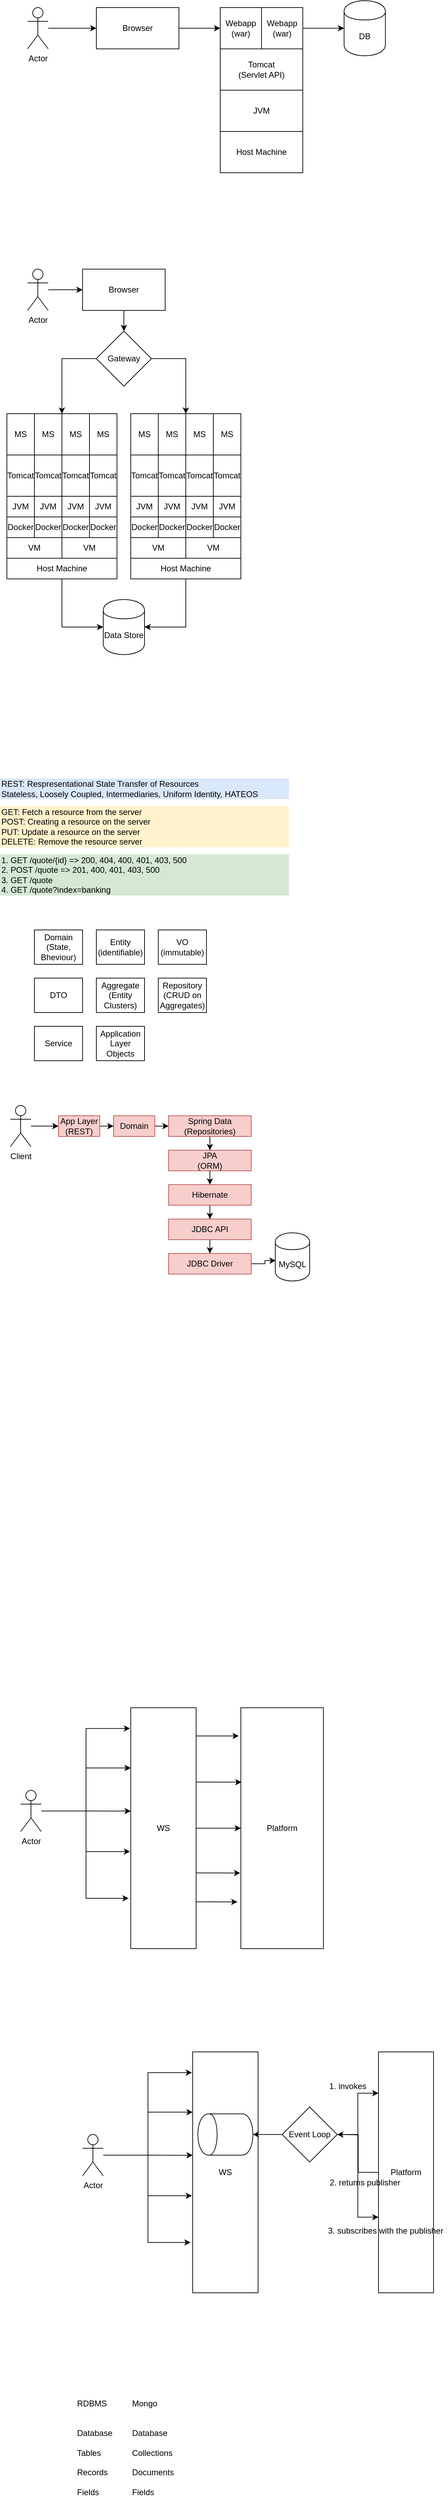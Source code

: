 <mxfile version="12.9.3" type="device"><diagram id="0_Q87cBaIZGmIIAYD0y0" name="Page-1"><mxGraphModel dx="542" dy="397" grid="1" gridSize="10" guides="1" tooltips="1" connect="1" arrows="1" fold="1" page="1" pageScale="1" pageWidth="827" pageHeight="1169" math="0" shadow="0"><root><mxCell id="0"/><mxCell id="1" parent="0"/><mxCell id="QxBqi2OCHLS42QjWo6vB-1" value="Host Machine" style="rounded=0;whiteSpace=wrap;html=1;" vertex="1" parent="1"><mxGeometry x="370" y="270" width="120" height="60" as="geometry"/></mxCell><mxCell id="QxBqi2OCHLS42QjWo6vB-2" value="JVM" style="rounded=0;whiteSpace=wrap;html=1;" vertex="1" parent="1"><mxGeometry x="370" y="210" width="120" height="60" as="geometry"/></mxCell><mxCell id="QxBqi2OCHLS42QjWo6vB-3" value="Tomcat&lt;br&gt;(Servlet API)" style="rounded=0;whiteSpace=wrap;html=1;" vertex="1" parent="1"><mxGeometry x="370" y="150" width="120" height="60" as="geometry"/></mxCell><mxCell id="QxBqi2OCHLS42QjWo6vB-4" value="Webapp&lt;br&gt;(war)" style="rounded=0;whiteSpace=wrap;html=1;" vertex="1" parent="1"><mxGeometry x="370" y="90" width="60" height="60" as="geometry"/></mxCell><mxCell id="QxBqi2OCHLS42QjWo6vB-10" style="edgeStyle=orthogonalEdgeStyle;rounded=0;orthogonalLoop=1;jettySize=auto;html=1;" edge="1" parent="1" source="QxBqi2OCHLS42QjWo6vB-5" target="QxBqi2OCHLS42QjWo6vB-9"><mxGeometry relative="1" as="geometry"/></mxCell><mxCell id="QxBqi2OCHLS42QjWo6vB-5" value="Webapp&lt;br&gt;(war)" style="rounded=0;whiteSpace=wrap;html=1;" vertex="1" parent="1"><mxGeometry x="430" y="90" width="60" height="60" as="geometry"/></mxCell><mxCell id="QxBqi2OCHLS42QjWo6vB-7" style="edgeStyle=orthogonalEdgeStyle;rounded=0;orthogonalLoop=1;jettySize=auto;html=1;entryX=0;entryY=0.5;entryDx=0;entryDy=0;" edge="1" parent="1" source="QxBqi2OCHLS42QjWo6vB-6" target="QxBqi2OCHLS42QjWo6vB-4"><mxGeometry relative="1" as="geometry"/></mxCell><mxCell id="QxBqi2OCHLS42QjWo6vB-6" value="Browser" style="rounded=0;whiteSpace=wrap;html=1;" vertex="1" parent="1"><mxGeometry x="190" y="90" width="120" height="60" as="geometry"/></mxCell><mxCell id="QxBqi2OCHLS42QjWo6vB-12" style="edgeStyle=orthogonalEdgeStyle;rounded=0;orthogonalLoop=1;jettySize=auto;html=1;entryX=0;entryY=0.5;entryDx=0;entryDy=0;" edge="1" parent="1" source="QxBqi2OCHLS42QjWo6vB-8" target="QxBqi2OCHLS42QjWo6vB-6"><mxGeometry relative="1" as="geometry"/></mxCell><mxCell id="QxBqi2OCHLS42QjWo6vB-8" value="Actor" style="shape=umlActor;verticalLabelPosition=bottom;labelBackgroundColor=#ffffff;verticalAlign=top;html=1;outlineConnect=0;" vertex="1" parent="1"><mxGeometry x="90" y="90" width="30" height="60" as="geometry"/></mxCell><mxCell id="QxBqi2OCHLS42QjWo6vB-9" value="DB" style="shape=cylinder;whiteSpace=wrap;html=1;boundedLbl=1;backgroundOutline=1;" vertex="1" parent="1"><mxGeometry x="550" y="80" width="60" height="80" as="geometry"/></mxCell><mxCell id="QxBqi2OCHLS42QjWo6vB-41" style="edgeStyle=orthogonalEdgeStyle;rounded=0;orthogonalLoop=1;jettySize=auto;html=1;" edge="1" parent="1" source="QxBqi2OCHLS42QjWo6vB-13" target="QxBqi2OCHLS42QjWo6vB-23"><mxGeometry relative="1" as="geometry"><Array as="points"><mxPoint x="140" y="990"/></Array></mxGeometry></mxCell><mxCell id="QxBqi2OCHLS42QjWo6vB-13" value="Host Machine" style="rounded=0;whiteSpace=wrap;html=1;" vertex="1" parent="1"><mxGeometry x="60" y="890" width="160" height="30" as="geometry"/></mxCell><mxCell id="QxBqi2OCHLS42QjWo6vB-14" value="JVM" style="rounded=0;whiteSpace=wrap;html=1;" vertex="1" parent="1"><mxGeometry x="60" y="800" width="40" height="30" as="geometry"/></mxCell><mxCell id="QxBqi2OCHLS42QjWo6vB-15" value="Tomcat" style="rounded=0;whiteSpace=wrap;html=1;" vertex="1" parent="1"><mxGeometry x="60" y="740" width="40" height="60" as="geometry"/></mxCell><mxCell id="QxBqi2OCHLS42QjWo6vB-16" value="MS" style="rounded=0;whiteSpace=wrap;html=1;" vertex="1" parent="1"><mxGeometry x="60" y="680" width="40" height="60" as="geometry"/></mxCell><mxCell id="QxBqi2OCHLS42QjWo6vB-37" style="edgeStyle=orthogonalEdgeStyle;rounded=0;orthogonalLoop=1;jettySize=auto;html=1;entryX=0.5;entryY=0;entryDx=0;entryDy=0;" edge="1" parent="1" source="QxBqi2OCHLS42QjWo6vB-20" target="QxBqi2OCHLS42QjWo6vB-36"><mxGeometry relative="1" as="geometry"/></mxCell><mxCell id="QxBqi2OCHLS42QjWo6vB-20" value="Browser" style="rounded=0;whiteSpace=wrap;html=1;" vertex="1" parent="1"><mxGeometry x="170" y="470" width="120" height="60" as="geometry"/></mxCell><mxCell id="QxBqi2OCHLS42QjWo6vB-21" style="edgeStyle=orthogonalEdgeStyle;rounded=0;orthogonalLoop=1;jettySize=auto;html=1;entryX=0;entryY=0.5;entryDx=0;entryDy=0;" edge="1" parent="1" source="QxBqi2OCHLS42QjWo6vB-22" target="QxBqi2OCHLS42QjWo6vB-20"><mxGeometry relative="1" as="geometry"/></mxCell><mxCell id="QxBqi2OCHLS42QjWo6vB-22" value="Actor" style="shape=umlActor;verticalLabelPosition=bottom;labelBackgroundColor=#ffffff;verticalAlign=top;html=1;outlineConnect=0;" vertex="1" parent="1"><mxGeometry x="90" y="470" width="30" height="60" as="geometry"/></mxCell><mxCell id="QxBqi2OCHLS42QjWo6vB-23" value="Data Store" style="shape=cylinder;whiteSpace=wrap;html=1;boundedLbl=1;backgroundOutline=1;" vertex="1" parent="1"><mxGeometry x="200" y="950" width="60" height="80" as="geometry"/></mxCell><mxCell id="QxBqi2OCHLS42QjWo6vB-38" style="edgeStyle=orthogonalEdgeStyle;rounded=0;orthogonalLoop=1;jettySize=auto;html=1;entryX=1;entryY=0;entryDx=0;entryDy=0;" edge="1" parent="1" source="QxBqi2OCHLS42QjWo6vB-36" target="QxBqi2OCHLS42QjWo6vB-58"><mxGeometry relative="1" as="geometry"><Array as="points"><mxPoint x="140" y="600"/></Array></mxGeometry></mxCell><mxCell id="QxBqi2OCHLS42QjWo6vB-91" style="edgeStyle=orthogonalEdgeStyle;rounded=0;orthogonalLoop=1;jettySize=auto;html=1;entryX=1;entryY=0;entryDx=0;entryDy=0;" edge="1" parent="1" source="QxBqi2OCHLS42QjWo6vB-36" target="QxBqi2OCHLS42QjWo6vB-80"><mxGeometry relative="1" as="geometry"/></mxCell><mxCell id="QxBqi2OCHLS42QjWo6vB-36" value="Gateway" style="rhombus;whiteSpace=wrap;html=1;" vertex="1" parent="1"><mxGeometry x="190" y="560" width="80" height="80" as="geometry"/></mxCell><mxCell id="QxBqi2OCHLS42QjWo6vB-45" value="VM" style="rounded=0;whiteSpace=wrap;html=1;" vertex="1" parent="1"><mxGeometry x="60" y="860" width="80" height="30" as="geometry"/></mxCell><mxCell id="QxBqi2OCHLS42QjWo6vB-50" value="Docker" style="rounded=0;whiteSpace=wrap;html=1;" vertex="1" parent="1"><mxGeometry x="60" y="830" width="40" height="30" as="geometry"/></mxCell><mxCell id="QxBqi2OCHLS42QjWo6vB-51" value="VM" style="rounded=0;whiteSpace=wrap;html=1;" vertex="1" parent="1"><mxGeometry x="140" y="860" width="80" height="30" as="geometry"/></mxCell><mxCell id="QxBqi2OCHLS42QjWo6vB-52" value="Docker" style="rounded=0;whiteSpace=wrap;html=1;" vertex="1" parent="1"><mxGeometry x="100" y="830" width="40" height="30" as="geometry"/></mxCell><mxCell id="QxBqi2OCHLS42QjWo6vB-53" value="Docker" style="rounded=0;whiteSpace=wrap;html=1;" vertex="1" parent="1"><mxGeometry x="140" y="830" width="40" height="30" as="geometry"/></mxCell><mxCell id="QxBqi2OCHLS42QjWo6vB-54" value="Docker" style="rounded=0;whiteSpace=wrap;html=1;" vertex="1" parent="1"><mxGeometry x="180" y="830" width="40" height="30" as="geometry"/></mxCell><mxCell id="QxBqi2OCHLS42QjWo6vB-56" value="JVM" style="rounded=0;whiteSpace=wrap;html=1;" vertex="1" parent="1"><mxGeometry x="100" y="800" width="40" height="30" as="geometry"/></mxCell><mxCell id="QxBqi2OCHLS42QjWo6vB-57" value="Tomcat" style="rounded=0;whiteSpace=wrap;html=1;" vertex="1" parent="1"><mxGeometry x="100" y="740" width="40" height="60" as="geometry"/></mxCell><mxCell id="QxBqi2OCHLS42QjWo6vB-58" value="MS" style="rounded=0;whiteSpace=wrap;html=1;" vertex="1" parent="1"><mxGeometry x="100" y="680" width="40" height="60" as="geometry"/></mxCell><mxCell id="QxBqi2OCHLS42QjWo6vB-59" value="Docker" style="rounded=0;whiteSpace=wrap;html=1;" vertex="1" parent="1"><mxGeometry x="100" y="830" width="40" height="30" as="geometry"/></mxCell><mxCell id="QxBqi2OCHLS42QjWo6vB-60" value="JVM" style="rounded=0;whiteSpace=wrap;html=1;" vertex="1" parent="1"><mxGeometry x="140" y="800" width="40" height="30" as="geometry"/></mxCell><mxCell id="QxBqi2OCHLS42QjWo6vB-61" value="Tomcat" style="rounded=0;whiteSpace=wrap;html=1;" vertex="1" parent="1"><mxGeometry x="140" y="740" width="40" height="60" as="geometry"/></mxCell><mxCell id="QxBqi2OCHLS42QjWo6vB-62" value="MS" style="rounded=0;whiteSpace=wrap;html=1;" vertex="1" parent="1"><mxGeometry x="140" y="680" width="40" height="60" as="geometry"/></mxCell><mxCell id="QxBqi2OCHLS42QjWo6vB-63" value="Docker" style="rounded=0;whiteSpace=wrap;html=1;" vertex="1" parent="1"><mxGeometry x="140" y="830" width="40" height="30" as="geometry"/></mxCell><mxCell id="QxBqi2OCHLS42QjWo6vB-64" value="JVM" style="rounded=0;whiteSpace=wrap;html=1;" vertex="1" parent="1"><mxGeometry x="180" y="800" width="40" height="30" as="geometry"/></mxCell><mxCell id="QxBqi2OCHLS42QjWo6vB-65" value="Tomcat" style="rounded=0;whiteSpace=wrap;html=1;" vertex="1" parent="1"><mxGeometry x="180" y="740" width="40" height="60" as="geometry"/></mxCell><mxCell id="QxBqi2OCHLS42QjWo6vB-66" value="MS" style="rounded=0;whiteSpace=wrap;html=1;" vertex="1" parent="1"><mxGeometry x="180" y="680" width="40" height="60" as="geometry"/></mxCell><mxCell id="QxBqi2OCHLS42QjWo6vB-67" value="Docker" style="rounded=0;whiteSpace=wrap;html=1;" vertex="1" parent="1"><mxGeometry x="180" y="830" width="40" height="30" as="geometry"/></mxCell><mxCell id="QxBqi2OCHLS42QjWo6vB-90" style="edgeStyle=orthogonalEdgeStyle;rounded=0;orthogonalLoop=1;jettySize=auto;html=1;entryX=1;entryY=0.5;entryDx=0;entryDy=0;" edge="1" parent="1" source="QxBqi2OCHLS42QjWo6vB-68" target="QxBqi2OCHLS42QjWo6vB-23"><mxGeometry relative="1" as="geometry"/></mxCell><mxCell id="QxBqi2OCHLS42QjWo6vB-68" value="Host Machine" style="rounded=0;whiteSpace=wrap;html=1;" vertex="1" parent="1"><mxGeometry x="240" y="890" width="160" height="30" as="geometry"/></mxCell><mxCell id="QxBqi2OCHLS42QjWo6vB-69" value="JVM" style="rounded=0;whiteSpace=wrap;html=1;" vertex="1" parent="1"><mxGeometry x="240" y="800" width="40" height="30" as="geometry"/></mxCell><mxCell id="QxBqi2OCHLS42QjWo6vB-70" value="Tomcat" style="rounded=0;whiteSpace=wrap;html=1;" vertex="1" parent="1"><mxGeometry x="240" y="740" width="40" height="60" as="geometry"/></mxCell><mxCell id="QxBqi2OCHLS42QjWo6vB-71" value="MS" style="rounded=0;whiteSpace=wrap;html=1;" vertex="1" parent="1"><mxGeometry x="240" y="680" width="40" height="60" as="geometry"/></mxCell><mxCell id="QxBqi2OCHLS42QjWo6vB-72" value="VM" style="rounded=0;whiteSpace=wrap;html=1;" vertex="1" parent="1"><mxGeometry x="240" y="860" width="80" height="30" as="geometry"/></mxCell><mxCell id="QxBqi2OCHLS42QjWo6vB-73" value="Docker" style="rounded=0;whiteSpace=wrap;html=1;" vertex="1" parent="1"><mxGeometry x="240" y="830" width="40" height="30" as="geometry"/></mxCell><mxCell id="QxBqi2OCHLS42QjWo6vB-74" value="VM" style="rounded=0;whiteSpace=wrap;html=1;" vertex="1" parent="1"><mxGeometry x="320" y="860" width="80" height="30" as="geometry"/></mxCell><mxCell id="QxBqi2OCHLS42QjWo6vB-75" value="Docker" style="rounded=0;whiteSpace=wrap;html=1;" vertex="1" parent="1"><mxGeometry x="280" y="830" width="40" height="30" as="geometry"/></mxCell><mxCell id="QxBqi2OCHLS42QjWo6vB-76" value="Docker" style="rounded=0;whiteSpace=wrap;html=1;" vertex="1" parent="1"><mxGeometry x="320" y="830" width="40" height="30" as="geometry"/></mxCell><mxCell id="QxBqi2OCHLS42QjWo6vB-77" value="Docker" style="rounded=0;whiteSpace=wrap;html=1;" vertex="1" parent="1"><mxGeometry x="360" y="830" width="40" height="30" as="geometry"/></mxCell><mxCell id="QxBqi2OCHLS42QjWo6vB-78" value="JVM" style="rounded=0;whiteSpace=wrap;html=1;" vertex="1" parent="1"><mxGeometry x="280" y="800" width="40" height="30" as="geometry"/></mxCell><mxCell id="QxBqi2OCHLS42QjWo6vB-79" value="Tomcat" style="rounded=0;whiteSpace=wrap;html=1;" vertex="1" parent="1"><mxGeometry x="280" y="740" width="40" height="60" as="geometry"/></mxCell><mxCell id="QxBqi2OCHLS42QjWo6vB-80" value="MS" style="rounded=0;whiteSpace=wrap;html=1;" vertex="1" parent="1"><mxGeometry x="280" y="680" width="40" height="60" as="geometry"/></mxCell><mxCell id="QxBqi2OCHLS42QjWo6vB-81" value="Docker" style="rounded=0;whiteSpace=wrap;html=1;" vertex="1" parent="1"><mxGeometry x="280" y="830" width="40" height="30" as="geometry"/></mxCell><mxCell id="QxBqi2OCHLS42QjWo6vB-82" value="JVM" style="rounded=0;whiteSpace=wrap;html=1;" vertex="1" parent="1"><mxGeometry x="320" y="800" width="40" height="30" as="geometry"/></mxCell><mxCell id="QxBqi2OCHLS42QjWo6vB-83" value="Tomcat" style="rounded=0;whiteSpace=wrap;html=1;" vertex="1" parent="1"><mxGeometry x="320" y="740" width="40" height="60" as="geometry"/></mxCell><mxCell id="QxBqi2OCHLS42QjWo6vB-84" value="MS" style="rounded=0;whiteSpace=wrap;html=1;" vertex="1" parent="1"><mxGeometry x="320" y="680" width="40" height="60" as="geometry"/></mxCell><mxCell id="QxBqi2OCHLS42QjWo6vB-85" value="Docker" style="rounded=0;whiteSpace=wrap;html=1;" vertex="1" parent="1"><mxGeometry x="320" y="830" width="40" height="30" as="geometry"/></mxCell><mxCell id="QxBqi2OCHLS42QjWo6vB-86" value="JVM" style="rounded=0;whiteSpace=wrap;html=1;" vertex="1" parent="1"><mxGeometry x="360" y="800" width="40" height="30" as="geometry"/></mxCell><mxCell id="QxBqi2OCHLS42QjWo6vB-87" value="Tomcat" style="rounded=0;whiteSpace=wrap;html=1;" vertex="1" parent="1"><mxGeometry x="360" y="740" width="40" height="60" as="geometry"/></mxCell><mxCell id="QxBqi2OCHLS42QjWo6vB-88" value="MS" style="rounded=0;whiteSpace=wrap;html=1;" vertex="1" parent="1"><mxGeometry x="360" y="680" width="40" height="60" as="geometry"/></mxCell><mxCell id="QxBqi2OCHLS42QjWo6vB-89" value="Docker" style="rounded=0;whiteSpace=wrap;html=1;" vertex="1" parent="1"><mxGeometry x="360" y="830" width="40" height="30" as="geometry"/></mxCell><mxCell id="QxBqi2OCHLS42QjWo6vB-92" value="REST: Respresentational State Transfer of Resources&lt;br&gt;Stateless, Loosely Coupled, Intermediaries, Uniform Identity, HATEOS" style="text;html=1;strokeColor=none;fillColor=#dae8fc;align=left;verticalAlign=middle;whiteSpace=wrap;rounded=0;" vertex="1" parent="1"><mxGeometry x="50" y="1210" width="420" height="30" as="geometry"/></mxCell><mxCell id="QxBqi2OCHLS42QjWo6vB-93" value="GET: Fetch a resource from the server&lt;br&gt;POST: Creating a resource on the server&lt;br&gt;PUT: Update a resource on the server&lt;br&gt;DELETE: Remove the resource server" style="text;html=1;strokeColor=none;fillColor=#fff2cc;align=left;verticalAlign=middle;whiteSpace=wrap;rounded=0;" vertex="1" parent="1"><mxGeometry x="50" y="1250" width="420" height="60" as="geometry"/></mxCell><mxCell id="QxBqi2OCHLS42QjWo6vB-94" value="1. GET /quote/{id} =&amp;gt; 200, 404, 400, 401, 403, 500&amp;nbsp;&lt;br&gt;2. POST /quote =&amp;gt; 201, 400, 401, 403, 500&lt;br&gt;3. GET /quote&lt;br&gt;4. GET /quote?index=banking" style="text;html=1;strokeColor=none;fillColor=#d5e8d4;align=left;verticalAlign=middle;whiteSpace=wrap;rounded=0;" vertex="1" parent="1"><mxGeometry x="50" y="1320" width="420" height="60" as="geometry"/></mxCell><mxCell id="QxBqi2OCHLS42QjWo6vB-95" value="Domain&lt;br&gt;(State, Bheviour)" style="rounded=0;whiteSpace=wrap;html=1;align=center;" vertex="1" parent="1"><mxGeometry x="100" y="1430" width="70" height="50" as="geometry"/></mxCell><mxCell id="QxBqi2OCHLS42QjWo6vB-96" value="Entity&lt;br&gt;(identifiable)" style="rounded=0;whiteSpace=wrap;html=1;align=center;" vertex="1" parent="1"><mxGeometry x="190" y="1430" width="70" height="50" as="geometry"/></mxCell><mxCell id="QxBqi2OCHLS42QjWo6vB-97" value="VO&lt;br&gt;(immutable)" style="rounded=0;whiteSpace=wrap;html=1;align=center;" vertex="1" parent="1"><mxGeometry x="280" y="1430" width="70" height="50" as="geometry"/></mxCell><mxCell id="QxBqi2OCHLS42QjWo6vB-99" value="DTO" style="rounded=0;whiteSpace=wrap;html=1;align=center;" vertex="1" parent="1"><mxGeometry x="100" y="1500" width="70" height="50" as="geometry"/></mxCell><mxCell id="QxBqi2OCHLS42QjWo6vB-100" value="Aggregate&lt;br&gt;(Entity Clusters)" style="rounded=0;whiteSpace=wrap;html=1;align=center;" vertex="1" parent="1"><mxGeometry x="190" y="1500" width="70" height="50" as="geometry"/></mxCell><mxCell id="QxBqi2OCHLS42QjWo6vB-101" value="Repository&lt;br&gt;(CRUD on Aggregates)" style="rounded=0;whiteSpace=wrap;html=1;align=center;" vertex="1" parent="1"><mxGeometry x="280" y="1500" width="70" height="50" as="geometry"/></mxCell><mxCell id="QxBqi2OCHLS42QjWo6vB-102" value="Service" style="rounded=0;whiteSpace=wrap;html=1;align=center;" vertex="1" parent="1"><mxGeometry x="100" y="1570" width="70" height="50" as="geometry"/></mxCell><mxCell id="QxBqi2OCHLS42QjWo6vB-103" value="Application Layer Objects" style="rounded=0;whiteSpace=wrap;html=1;align=center;" vertex="1" parent="1"><mxGeometry x="190" y="1570" width="70" height="50" as="geometry"/></mxCell><mxCell id="QxBqi2OCHLS42QjWo6vB-118" style="edgeStyle=orthogonalEdgeStyle;rounded=0;orthogonalLoop=1;jettySize=auto;html=1;entryX=0;entryY=0.5;entryDx=0;entryDy=0;" edge="1" parent="1" source="QxBqi2OCHLS42QjWo6vB-104" target="QxBqi2OCHLS42QjWo6vB-116"><mxGeometry relative="1" as="geometry"/></mxCell><mxCell id="QxBqi2OCHLS42QjWo6vB-104" value="Domain" style="rounded=0;whiteSpace=wrap;html=1;align=center;fillColor=#f8cecc;strokeColor=#b85450;" vertex="1" parent="1"><mxGeometry x="215" y="1700" width="60" height="30" as="geometry"/></mxCell><mxCell id="QxBqi2OCHLS42QjWo6vB-105" value="MySQL" style="shape=cylinder;whiteSpace=wrap;html=1;boundedLbl=1;backgroundOutline=1;align=center;" vertex="1" parent="1"><mxGeometry x="450" y="1870" width="50" height="70" as="geometry"/></mxCell><mxCell id="QxBqi2OCHLS42QjWo6vB-109" style="edgeStyle=orthogonalEdgeStyle;rounded=0;orthogonalLoop=1;jettySize=auto;html=1;entryX=0.5;entryY=0;entryDx=0;entryDy=0;" edge="1" parent="1" source="QxBqi2OCHLS42QjWo6vB-106" target="QxBqi2OCHLS42QjWo6vB-107"><mxGeometry relative="1" as="geometry"/></mxCell><mxCell id="QxBqi2OCHLS42QjWo6vB-106" value="JDBC API" style="rounded=0;whiteSpace=wrap;html=1;align=center;fillColor=#f8cecc;strokeColor=#b85450;" vertex="1" parent="1"><mxGeometry x="295" y="1850" width="120" height="30" as="geometry"/></mxCell><mxCell id="QxBqi2OCHLS42QjWo6vB-108" style="edgeStyle=orthogonalEdgeStyle;rounded=0;orthogonalLoop=1;jettySize=auto;html=1;entryX=0.012;entryY=0.577;entryDx=0;entryDy=0;entryPerimeter=0;" edge="1" parent="1" source="QxBqi2OCHLS42QjWo6vB-107" target="QxBqi2OCHLS42QjWo6vB-105"><mxGeometry relative="1" as="geometry"/></mxCell><mxCell id="QxBqi2OCHLS42QjWo6vB-107" value="JDBC Driver" style="rounded=0;whiteSpace=wrap;html=1;align=center;fillColor=#f8cecc;strokeColor=#b85450;" vertex="1" parent="1"><mxGeometry x="295" y="1900" width="120" height="30" as="geometry"/></mxCell><mxCell id="QxBqi2OCHLS42QjWo6vB-115" style="edgeStyle=orthogonalEdgeStyle;rounded=0;orthogonalLoop=1;jettySize=auto;html=1;" edge="1" parent="1" source="QxBqi2OCHLS42QjWo6vB-111" target="QxBqi2OCHLS42QjWo6vB-113"><mxGeometry relative="1" as="geometry"/></mxCell><mxCell id="QxBqi2OCHLS42QjWo6vB-111" value="JPA&lt;br&gt;(ORM)" style="rounded=0;whiteSpace=wrap;html=1;align=center;fillColor=#f8cecc;strokeColor=#b85450;" vertex="1" parent="1"><mxGeometry x="295" y="1750" width="120" height="30" as="geometry"/></mxCell><mxCell id="QxBqi2OCHLS42QjWo6vB-114" style="edgeStyle=orthogonalEdgeStyle;rounded=0;orthogonalLoop=1;jettySize=auto;html=1;entryX=0.5;entryY=0;entryDx=0;entryDy=0;" edge="1" parent="1" source="QxBqi2OCHLS42QjWo6vB-113" target="QxBqi2OCHLS42QjWo6vB-106"><mxGeometry relative="1" as="geometry"/></mxCell><mxCell id="QxBqi2OCHLS42QjWo6vB-113" value="Hibernate" style="rounded=0;whiteSpace=wrap;html=1;align=center;fillColor=#f8cecc;strokeColor=#b85450;" vertex="1" parent="1"><mxGeometry x="295" y="1800" width="120" height="30" as="geometry"/></mxCell><mxCell id="QxBqi2OCHLS42QjWo6vB-117" style="edgeStyle=orthogonalEdgeStyle;rounded=0;orthogonalLoop=1;jettySize=auto;html=1;entryX=0.5;entryY=0;entryDx=0;entryDy=0;" edge="1" parent="1" source="QxBqi2OCHLS42QjWo6vB-116" target="QxBqi2OCHLS42QjWo6vB-111"><mxGeometry relative="1" as="geometry"/></mxCell><mxCell id="QxBqi2OCHLS42QjWo6vB-116" value="Spring Data&lt;br&gt;(Repositories)" style="rounded=0;whiteSpace=wrap;html=1;align=center;fillColor=#f8cecc;strokeColor=#b85450;" vertex="1" parent="1"><mxGeometry x="295" y="1700" width="120" height="30" as="geometry"/></mxCell><mxCell id="QxBqi2OCHLS42QjWo6vB-122" style="edgeStyle=orthogonalEdgeStyle;rounded=0;orthogonalLoop=1;jettySize=auto;html=1;entryX=0;entryY=0.5;entryDx=0;entryDy=0;" edge="1" parent="1" source="QxBqi2OCHLS42QjWo6vB-119" target="QxBqi2OCHLS42QjWo6vB-120"><mxGeometry relative="1" as="geometry"/></mxCell><mxCell id="QxBqi2OCHLS42QjWo6vB-119" value="Client" style="shape=umlActor;verticalLabelPosition=bottom;labelBackgroundColor=#ffffff;verticalAlign=top;html=1;outlineConnect=0;align=center;" vertex="1" parent="1"><mxGeometry x="65" y="1685" width="30" height="60" as="geometry"/></mxCell><mxCell id="QxBqi2OCHLS42QjWo6vB-121" style="edgeStyle=orthogonalEdgeStyle;rounded=0;orthogonalLoop=1;jettySize=auto;html=1;entryX=0;entryY=0.5;entryDx=0;entryDy=0;" edge="1" parent="1" source="QxBqi2OCHLS42QjWo6vB-120" target="QxBqi2OCHLS42QjWo6vB-104"><mxGeometry relative="1" as="geometry"/></mxCell><mxCell id="QxBqi2OCHLS42QjWo6vB-120" value="App Layer&lt;br&gt;(REST)" style="rounded=0;whiteSpace=wrap;html=1;align=center;fillColor=#f8cecc;strokeColor=#b85450;" vertex="1" parent="1"><mxGeometry x="135" y="1700" width="60" height="30" as="geometry"/></mxCell><mxCell id="QxBqi2OCHLS42QjWo6vB-132" style="edgeStyle=orthogonalEdgeStyle;rounded=0;orthogonalLoop=1;jettySize=auto;html=1;entryX=-0.025;entryY=0.117;entryDx=0;entryDy=0;entryPerimeter=0;" edge="1" parent="1" source="QxBqi2OCHLS42QjWo6vB-123" target="QxBqi2OCHLS42QjWo6vB-131"><mxGeometry relative="1" as="geometry"><Array as="points"><mxPoint x="335" y="2601"/><mxPoint x="335" y="2601"/></Array></mxGeometry></mxCell><mxCell id="QxBqi2OCHLS42QjWo6vB-133" style="edgeStyle=orthogonalEdgeStyle;rounded=0;orthogonalLoop=1;jettySize=auto;html=1;entryX=0.008;entryY=0.309;entryDx=0;entryDy=0;entryPerimeter=0;" edge="1" parent="1" source="QxBqi2OCHLS42QjWo6vB-123" target="QxBqi2OCHLS42QjWo6vB-131"><mxGeometry relative="1" as="geometry"><Array as="points"><mxPoint x="350" y="2668"/><mxPoint x="350" y="2668"/></Array></mxGeometry></mxCell><mxCell id="QxBqi2OCHLS42QjWo6vB-134" style="edgeStyle=orthogonalEdgeStyle;rounded=0;orthogonalLoop=1;jettySize=auto;html=1;entryX=0;entryY=0.5;entryDx=0;entryDy=0;" edge="1" parent="1" source="QxBqi2OCHLS42QjWo6vB-123" target="QxBqi2OCHLS42QjWo6vB-131"><mxGeometry relative="1" as="geometry"/></mxCell><mxCell id="QxBqi2OCHLS42QjWo6vB-135" style="edgeStyle=orthogonalEdgeStyle;rounded=0;orthogonalLoop=1;jettySize=auto;html=1;entryX=-0.008;entryY=0.686;entryDx=0;entryDy=0;entryPerimeter=0;" edge="1" parent="1" source="QxBqi2OCHLS42QjWo6vB-123" target="QxBqi2OCHLS42QjWo6vB-131"><mxGeometry relative="1" as="geometry"><Array as="points"><mxPoint x="360" y="2800"/><mxPoint x="360" y="2800"/></Array></mxGeometry></mxCell><mxCell id="QxBqi2OCHLS42QjWo6vB-136" style="edgeStyle=orthogonalEdgeStyle;rounded=0;orthogonalLoop=1;jettySize=auto;html=1;entryX=-0.042;entryY=0.806;entryDx=0;entryDy=0;entryPerimeter=0;" edge="1" parent="1" source="QxBqi2OCHLS42QjWo6vB-123" target="QxBqi2OCHLS42QjWo6vB-131"><mxGeometry relative="1" as="geometry"><Array as="points"><mxPoint x="360" y="2842"/><mxPoint x="360" y="2842"/></Array></mxGeometry></mxCell><mxCell id="QxBqi2OCHLS42QjWo6vB-123" value="WS" style="rounded=0;whiteSpace=wrap;html=1;align=center;" vertex="1" parent="1"><mxGeometry x="240" y="2560" width="95" height="350" as="geometry"/></mxCell><mxCell id="QxBqi2OCHLS42QjWo6vB-126" style="edgeStyle=orthogonalEdgeStyle;rounded=0;orthogonalLoop=1;jettySize=auto;html=1;entryX=-0.011;entryY=0.086;entryDx=0;entryDy=0;entryPerimeter=0;" edge="1" parent="1" source="QxBqi2OCHLS42QjWo6vB-125" target="QxBqi2OCHLS42QjWo6vB-123"><mxGeometry relative="1" as="geometry"/></mxCell><mxCell id="QxBqi2OCHLS42QjWo6vB-127" style="edgeStyle=orthogonalEdgeStyle;rounded=0;orthogonalLoop=1;jettySize=auto;html=1;entryX=0;entryY=0.25;entryDx=0;entryDy=0;" edge="1" parent="1" source="QxBqi2OCHLS42QjWo6vB-125" target="QxBqi2OCHLS42QjWo6vB-123"><mxGeometry relative="1" as="geometry"/></mxCell><mxCell id="QxBqi2OCHLS42QjWo6vB-128" style="edgeStyle=orthogonalEdgeStyle;rounded=0;orthogonalLoop=1;jettySize=auto;html=1;entryX=0;entryY=0.429;entryDx=0;entryDy=0;entryPerimeter=0;" edge="1" parent="1" source="QxBqi2OCHLS42QjWo6vB-125" target="QxBqi2OCHLS42QjWo6vB-123"><mxGeometry relative="1" as="geometry"/></mxCell><mxCell id="QxBqi2OCHLS42QjWo6vB-129" style="edgeStyle=orthogonalEdgeStyle;rounded=0;orthogonalLoop=1;jettySize=auto;html=1;entryX=-0.011;entryY=0.597;entryDx=0;entryDy=0;entryPerimeter=0;" edge="1" parent="1" source="QxBqi2OCHLS42QjWo6vB-125" target="QxBqi2OCHLS42QjWo6vB-123"><mxGeometry relative="1" as="geometry"/></mxCell><mxCell id="QxBqi2OCHLS42QjWo6vB-130" style="edgeStyle=orthogonalEdgeStyle;rounded=0;orthogonalLoop=1;jettySize=auto;html=1;entryX=-0.032;entryY=0.791;entryDx=0;entryDy=0;entryPerimeter=0;" edge="1" parent="1" source="QxBqi2OCHLS42QjWo6vB-125" target="QxBqi2OCHLS42QjWo6vB-123"><mxGeometry relative="1" as="geometry"/></mxCell><mxCell id="QxBqi2OCHLS42QjWo6vB-125" value="Actor" style="shape=umlActor;verticalLabelPosition=bottom;labelBackgroundColor=#ffffff;verticalAlign=top;html=1;outlineConnect=0;align=center;" vertex="1" parent="1"><mxGeometry x="80" y="2680" width="30" height="60" as="geometry"/></mxCell><mxCell id="QxBqi2OCHLS42QjWo6vB-131" value="Platform" style="rounded=0;whiteSpace=wrap;html=1;align=center;" vertex="1" parent="1"><mxGeometry x="400" y="2560" width="120" height="350" as="geometry"/></mxCell><mxCell id="QxBqi2OCHLS42QjWo6vB-142" value="WS" style="rounded=0;whiteSpace=wrap;html=1;align=center;" vertex="1" parent="1"><mxGeometry x="330" y="3060" width="95" height="350" as="geometry"/></mxCell><mxCell id="QxBqi2OCHLS42QjWo6vB-143" style="edgeStyle=orthogonalEdgeStyle;rounded=0;orthogonalLoop=1;jettySize=auto;html=1;entryX=-0.011;entryY=0.086;entryDx=0;entryDy=0;entryPerimeter=0;" edge="1" parent="1" source="QxBqi2OCHLS42QjWo6vB-148" target="QxBqi2OCHLS42QjWo6vB-142"><mxGeometry relative="1" as="geometry"/></mxCell><mxCell id="QxBqi2OCHLS42QjWo6vB-144" style="edgeStyle=orthogonalEdgeStyle;rounded=0;orthogonalLoop=1;jettySize=auto;html=1;entryX=0;entryY=0.25;entryDx=0;entryDy=0;" edge="1" parent="1" source="QxBqi2OCHLS42QjWo6vB-148" target="QxBqi2OCHLS42QjWo6vB-142"><mxGeometry relative="1" as="geometry"/></mxCell><mxCell id="QxBqi2OCHLS42QjWo6vB-145" style="edgeStyle=orthogonalEdgeStyle;rounded=0;orthogonalLoop=1;jettySize=auto;html=1;entryX=0;entryY=0.429;entryDx=0;entryDy=0;entryPerimeter=0;" edge="1" parent="1" source="QxBqi2OCHLS42QjWo6vB-148" target="QxBqi2OCHLS42QjWo6vB-142"><mxGeometry relative="1" as="geometry"/></mxCell><mxCell id="QxBqi2OCHLS42QjWo6vB-146" style="edgeStyle=orthogonalEdgeStyle;rounded=0;orthogonalLoop=1;jettySize=auto;html=1;entryX=-0.011;entryY=0.597;entryDx=0;entryDy=0;entryPerimeter=0;" edge="1" parent="1" source="QxBqi2OCHLS42QjWo6vB-148" target="QxBqi2OCHLS42QjWo6vB-142"><mxGeometry relative="1" as="geometry"/></mxCell><mxCell id="QxBqi2OCHLS42QjWo6vB-147" style="edgeStyle=orthogonalEdgeStyle;rounded=0;orthogonalLoop=1;jettySize=auto;html=1;entryX=-0.032;entryY=0.791;entryDx=0;entryDy=0;entryPerimeter=0;" edge="1" parent="1" source="QxBqi2OCHLS42QjWo6vB-148" target="QxBqi2OCHLS42QjWo6vB-142"><mxGeometry relative="1" as="geometry"/></mxCell><mxCell id="QxBqi2OCHLS42QjWo6vB-148" value="Actor" style="shape=umlActor;verticalLabelPosition=bottom;labelBackgroundColor=#ffffff;verticalAlign=top;html=1;outlineConnect=0;align=center;" vertex="1" parent="1"><mxGeometry x="170" y="3180" width="30" height="60" as="geometry"/></mxCell><mxCell id="QxBqi2OCHLS42QjWo6vB-154" style="edgeStyle=orthogonalEdgeStyle;rounded=0;orthogonalLoop=1;jettySize=auto;html=1;" edge="1" parent="1" source="QxBqi2OCHLS42QjWo6vB-149"><mxGeometry relative="1" as="geometry"><mxPoint x="540" y="3180" as="targetPoint"/></mxGeometry></mxCell><mxCell id="QxBqi2OCHLS42QjWo6vB-149" value="Platform" style="rounded=0;whiteSpace=wrap;html=1;align=center;" vertex="1" parent="1"><mxGeometry x="600" y="3060" width="80" height="350" as="geometry"/></mxCell><mxCell id="QxBqi2OCHLS42QjWo6vB-150" value="" style="shape=cylinder;whiteSpace=wrap;html=1;boundedLbl=1;backgroundOutline=1;align=center;rotation=-90;" vertex="1" parent="1"><mxGeometry x="347.5" y="3140" width="60" height="80" as="geometry"/></mxCell><mxCell id="QxBqi2OCHLS42QjWo6vB-152" style="edgeStyle=orthogonalEdgeStyle;rounded=0;orthogonalLoop=1;jettySize=auto;html=1;entryX=0.5;entryY=1;entryDx=0;entryDy=0;" edge="1" parent="1" source="QxBqi2OCHLS42QjWo6vB-151" target="QxBqi2OCHLS42QjWo6vB-150"><mxGeometry relative="1" as="geometry"/></mxCell><mxCell id="QxBqi2OCHLS42QjWo6vB-153" style="edgeStyle=orthogonalEdgeStyle;rounded=0;orthogonalLoop=1;jettySize=auto;html=1;" edge="1" parent="1" source="QxBqi2OCHLS42QjWo6vB-151"><mxGeometry relative="1" as="geometry"><mxPoint x="600" y="3120" as="targetPoint"/><Array as="points"><mxPoint x="570" y="3180"/><mxPoint x="570" y="3120"/><mxPoint x="600" y="3120"/></Array></mxGeometry></mxCell><mxCell id="QxBqi2OCHLS42QjWo6vB-157" style="edgeStyle=orthogonalEdgeStyle;rounded=0;orthogonalLoop=1;jettySize=auto;html=1;entryX=0;entryY=0.686;entryDx=0;entryDy=0;entryPerimeter=0;" edge="1" parent="1" source="QxBqi2OCHLS42QjWo6vB-151" target="QxBqi2OCHLS42QjWo6vB-149"><mxGeometry relative="1" as="geometry"/></mxCell><mxCell id="QxBqi2OCHLS42QjWo6vB-151" value="Event Loop" style="rhombus;whiteSpace=wrap;html=1;align=center;" vertex="1" parent="1"><mxGeometry x="460" y="3140" width="80" height="80" as="geometry"/></mxCell><mxCell id="QxBqi2OCHLS42QjWo6vB-155" value="2. returns publisher" style="text;html=1;align=center;verticalAlign=middle;resizable=0;points=[];autosize=1;" vertex="1" parent="1"><mxGeometry x="520" y="3240" width="120" height="20" as="geometry"/></mxCell><mxCell id="QxBqi2OCHLS42QjWo6vB-156" value="1. invokes" style="text;html=1;align=center;verticalAlign=middle;resizable=0;points=[];autosize=1;" vertex="1" parent="1"><mxGeometry x="520" y="3100" width="70" height="20" as="geometry"/></mxCell><mxCell id="QxBqi2OCHLS42QjWo6vB-158" value="3. subscribes with the publisher" style="text;html=1;align=center;verticalAlign=middle;resizable=0;points=[];autosize=1;" vertex="1" parent="1"><mxGeometry x="520" y="3310" width="180" height="20" as="geometry"/></mxCell><mxCell id="QxBqi2OCHLS42QjWo6vB-159" value="RDBMS&lt;br&gt;&lt;br&gt;&lt;br&gt;Database&lt;br&gt;&lt;br&gt;Tables&lt;br&gt;&lt;br&gt;Records&lt;br&gt;&lt;br&gt;Fields" style="text;html=1;align=left;verticalAlign=middle;resizable=0;points=[];autosize=1;" vertex="1" parent="1"><mxGeometry x="160" y="3560" width="70" height="150" as="geometry"/></mxCell><mxCell id="QxBqi2OCHLS42QjWo6vB-160" value="Mongo&lt;br&gt;&lt;br&gt;&lt;br&gt;Database&lt;br&gt;&lt;br&gt;Collections&lt;br&gt;&lt;br&gt;Documents&lt;br&gt;&lt;br&gt;Fields" style="text;html=1;align=left;verticalAlign=middle;resizable=0;points=[];autosize=1;" vertex="1" parent="1"><mxGeometry x="240" y="3560" width="80" height="150" as="geometry"/></mxCell></root></mxGraphModel></diagram></mxfile>